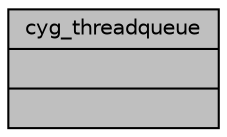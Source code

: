 digraph "cyg_threadqueue"
{
  edge [fontname="Helvetica",fontsize="10",labelfontname="Helvetica",labelfontsize="10"];
  node [fontname="Helvetica",fontsize="10",shape=record];
  Node1 [label="{cyg_threadqueue\n||}",height=0.2,width=0.4,color="black", fillcolor="grey75", style="filled" fontcolor="black"];
}
